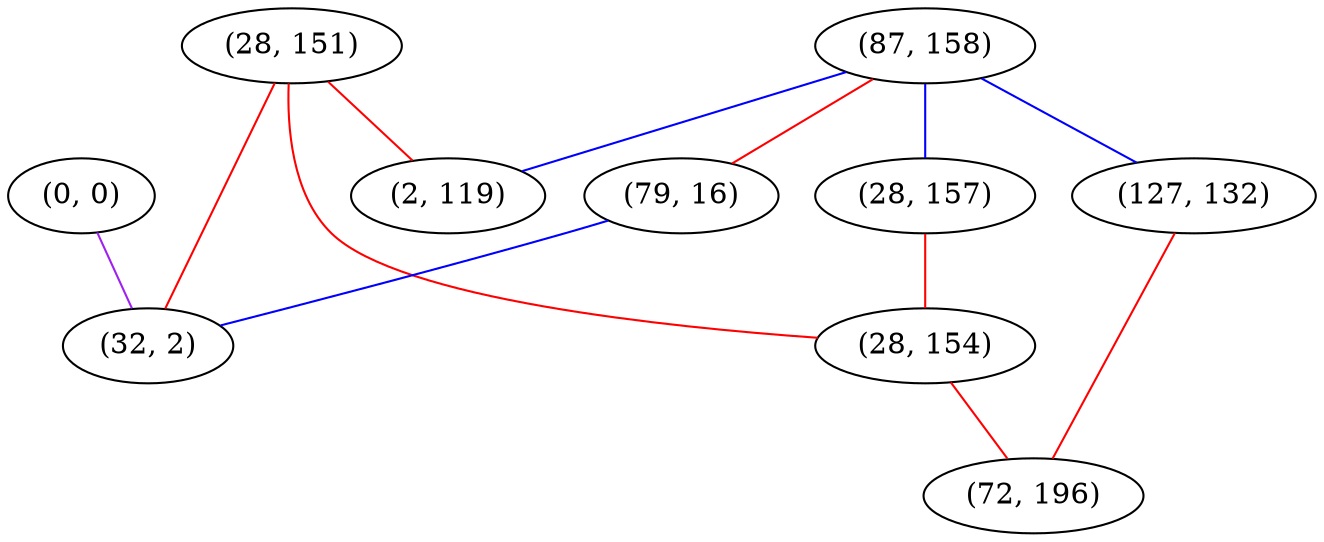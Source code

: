 graph "" {
"(87, 158)";
"(0, 0)";
"(28, 157)";
"(28, 151)";
"(2, 119)";
"(127, 132)";
"(28, 154)";
"(79, 16)";
"(32, 2)";
"(72, 196)";
"(87, 158)" -- "(2, 119)"  [color=blue, key=0, weight=3];
"(87, 158)" -- "(28, 157)"  [color=blue, key=0, weight=3];
"(87, 158)" -- "(127, 132)"  [color=blue, key=0, weight=3];
"(87, 158)" -- "(79, 16)"  [color=red, key=0, weight=1];
"(0, 0)" -- "(32, 2)"  [color=purple, key=0, weight=4];
"(28, 157)" -- "(28, 154)"  [color=red, key=0, weight=1];
"(28, 151)" -- "(2, 119)"  [color=red, key=0, weight=1];
"(28, 151)" -- "(28, 154)"  [color=red, key=0, weight=1];
"(28, 151)" -- "(32, 2)"  [color=red, key=0, weight=1];
"(127, 132)" -- "(72, 196)"  [color=red, key=0, weight=1];
"(28, 154)" -- "(72, 196)"  [color=red, key=0, weight=1];
"(79, 16)" -- "(32, 2)"  [color=blue, key=0, weight=3];
}
